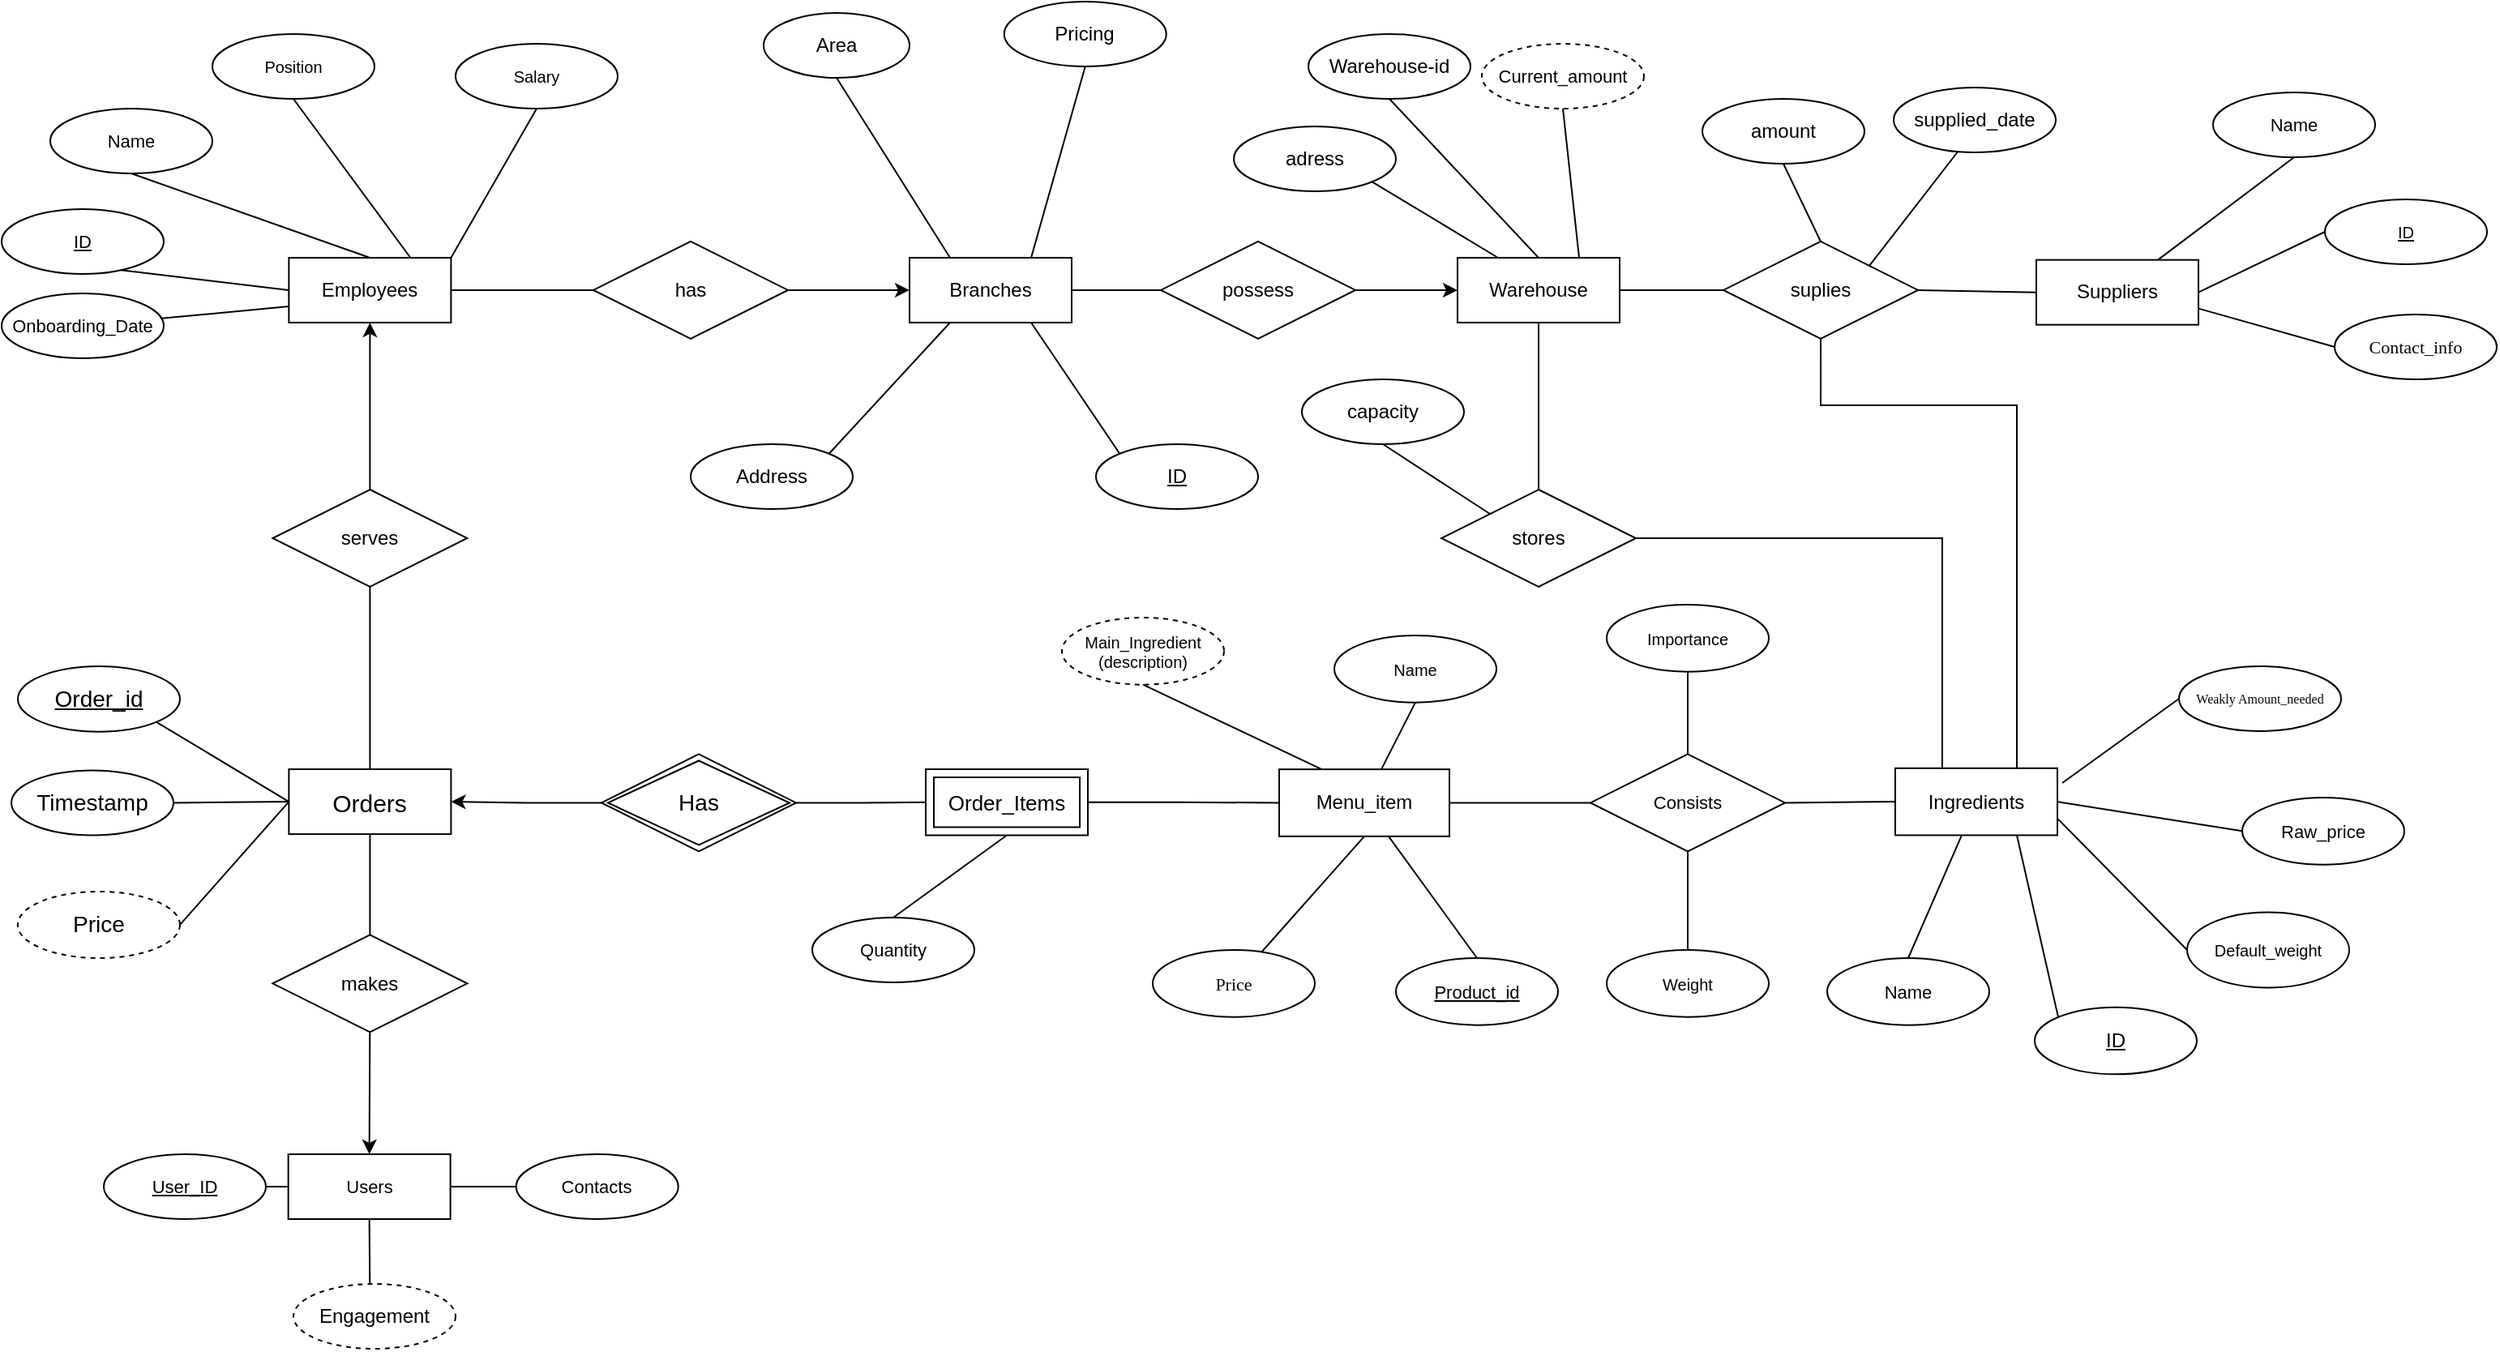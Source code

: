 <mxfile version="18.0.3" type="google"><diagram id="20thCOevV9BuSW9iwVT5" name="Page-1"><mxGraphModel grid="0" page="1" gridSize="10" guides="1" tooltips="1" connect="1" arrows="1" fold="1" pageScale="1" pageWidth="850" pageHeight="1100" math="0" shadow="0"><root><mxCell id="0"/><mxCell id="1" parent="0"/><mxCell id="Dcpao9Mj5-cXkbRj4W15-2" value="Employees" style="rounded=0;whiteSpace=wrap;html=1;direction=east;" vertex="1" parent="1"><mxGeometry x="177.186" y="167.998" width="100" height="40" as="geometry"/></mxCell><mxCell id="Dcpao9Mj5-cXkbRj4W15-3" value="&lt;u&gt;&lt;font style=&quot;font-size: 11px&quot;&gt;ID&lt;/font&gt;&lt;/u&gt;" style="ellipse;whiteSpace=wrap;html=1;direction=east;" vertex="1" parent="1"><mxGeometry x="-0.003" y="138.002" width="100" height="40" as="geometry"/></mxCell><mxCell id="Dcpao9Mj5-cXkbRj4W15-4" value="" style="endArrow=none;html=1;rounded=0;fontSize=5;exitX=0.737;exitY=0.942;exitDx=0;exitDy=0;entryX=0;entryY=0.5;entryDx=0;entryDy=0;exitPerimeter=0;" edge="1" parent="1" source="Dcpao9Mj5-cXkbRj4W15-3" target="Dcpao9Mj5-cXkbRj4W15-2"><mxGeometry relative="1" as="geometry"><mxPoint x="104.364" y="141.522" as="sourcePoint"/><mxPoint x="226.398" y="141.522" as="targetPoint"/></mxGeometry></mxCell><mxCell id="Dcpao9Mj5-cXkbRj4W15-5" value="&lt;span&gt;&lt;font style=&quot;font-size: 11px&quot;&gt;Name&lt;/font&gt;&lt;/span&gt;" style="ellipse;whiteSpace=wrap;html=1;align=center;fontSize=5;fillColor=none;direction=east;" vertex="1" parent="1"><mxGeometry x="30.0" y="76" width="100" height="40" as="geometry"/></mxCell><mxCell id="Dcpao9Mj5-cXkbRj4W15-6" value="" style="endArrow=none;html=1;rounded=0;fontSize=5;entryX=0.75;entryY=0;entryDx=0;entryDy=0;exitX=0.5;exitY=1;exitDx=0;exitDy=0;" edge="1" parent="1" source="Dcpao9Mj5-cXkbRj4W15-116" target="Dcpao9Mj5-cXkbRj4W15-2"><mxGeometry relative="1" as="geometry"><mxPoint x="208.297" y="51.843" as="sourcePoint"/><mxPoint x="253.688" y="137.177" as="targetPoint"/></mxGeometry></mxCell><mxCell id="Dcpao9Mj5-cXkbRj4W15-8" value="&lt;span&gt;&lt;font style=&quot;font-size: 10px&quot;&gt;Salary&lt;/font&gt;&lt;/span&gt;" style="ellipse;whiteSpace=wrap;html=1;align=center;fontSize=5;fillColor=none;direction=east;" vertex="1" parent="1"><mxGeometry x="280.0" y="36.002" width="100" height="40" as="geometry"/></mxCell><mxCell id="Dcpao9Mj5-cXkbRj4W15-9" value="" style="endArrow=none;html=1;rounded=0;fontSize=5;entryX=1;entryY=0;entryDx=0;entryDy=0;exitX=0.5;exitY=1;exitDx=0;exitDy=0;" edge="1" parent="1" source="Dcpao9Mj5-cXkbRj4W15-8" target="Dcpao9Mj5-cXkbRj4W15-2"><mxGeometry relative="1" as="geometry"><mxPoint x="218.771" y="162.174" as="sourcePoint"/><mxPoint x="195.89" y="133.261" as="targetPoint"/><Array as="points"/></mxGeometry></mxCell><mxCell id="Dcpao9Mj5-cXkbRj4W15-10" value="" style="endArrow=none;html=1;rounded=0;fontSize=5;exitX=0;exitY=0.75;exitDx=0;exitDy=0;" edge="1" parent="1" source="Dcpao9Mj5-cXkbRj4W15-2" target="Dcpao9Mj5-cXkbRj4W15-11"><mxGeometry relative="1" as="geometry"><mxPoint x="95.403" y="153.913" as="sourcePoint"/><mxPoint x="111.992" y="170.435" as="targetPoint"/><Array as="points"/></mxGeometry></mxCell><mxCell id="Dcpao9Mj5-cXkbRj4W15-11" value="&lt;span&gt;&lt;font style=&quot;font-size: 11px&quot;&gt;Onboarding_Date&lt;/font&gt;&lt;/span&gt;" style="ellipse;whiteSpace=wrap;html=1;align=center;fontSize=5;fillColor=none;direction=east;" vertex="1" parent="1"><mxGeometry y="190.004" width="100" height="40" as="geometry"/></mxCell><mxCell id="Dcpao9Mj5-cXkbRj4W15-13" value="" style="endArrow=none;html=1;rounded=0;fontSize=10;exitX=0.5;exitY=1;exitDx=0;exitDy=0;entryX=0.5;entryY=0;entryDx=0;entryDy=0;" edge="1" parent="1" source="Dcpao9Mj5-cXkbRj4W15-5" target="Dcpao9Mj5-cXkbRj4W15-2"><mxGeometry relative="1" as="geometry"><mxPoint x="111.038" y="128.544" as="sourcePoint"/><mxPoint x="168.242" y="104.348" as="targetPoint"/></mxGeometry></mxCell><mxCell id="EktrxTKY43BuEGo6aGqO-8" style="edgeStyle=orthogonalEdgeStyle;rounded=0;orthogonalLoop=1;jettySize=auto;html=1;entryX=0;entryY=0.5;entryDx=0;entryDy=0;startArrow=none;startFill=0;endArrow=none;endFill=0;elbow=vertical;" edge="1" parent="1" source="Dcpao9Mj5-cXkbRj4W15-69" target="Dcpao9Mj5-cXkbRj4W15-87"><mxGeometry relative="1" as="geometry"/></mxCell><mxCell id="Dcpao9Mj5-cXkbRj4W15-154" style="edgeStyle=orthogonalEdgeStyle;rounded=0;orthogonalLoop=1;jettySize=auto;html=1;startArrow=none;startFill=0;endArrow=none;endFill=0;elbow=vertical;exitX=1;exitY=0.5;exitDx=0;exitDy=0;" edge="1" parent="1" source="Dcpao9Mj5-cXkbRj4W15-71" target="Dcpao9Mj5-cXkbRj4W15-48"><mxGeometry relative="1" as="geometry"><Array as="points"><mxPoint x="1197" y="341"/></Array></mxGeometry></mxCell><mxCell id="Dcpao9Mj5-cXkbRj4W15-71" value="stores" style="shape=rhombus;perimeter=rhombusPerimeter;whiteSpace=wrap;html=1;align=center;" vertex="1" parent="1"><mxGeometry x="888" y="311.0" width="120" height="60" as="geometry"/></mxCell><mxCell id="Dcpao9Mj5-cXkbRj4W15-116" value="&lt;span&gt;&lt;font style=&quot;font-size: 10px&quot;&gt;Position&lt;/font&gt;&lt;/span&gt;" style="ellipse;whiteSpace=wrap;html=1;align=center;fontSize=5;fillColor=none;direction=east;" vertex="1" parent="1"><mxGeometry x="129.997" y="30.003" width="100" height="40" as="geometry"/></mxCell><mxCell id="Dcpao9Mj5-cXkbRj4W15-143" style="edgeStyle=orthogonalEdgeStyle;rounded=0;orthogonalLoop=1;jettySize=auto;html=1;exitX=0.5;exitY=0;exitDx=0;exitDy=0;entryX=0.5;entryY=1;entryDx=0;entryDy=0;startArrow=none;startFill=0;endArrow=classic;endFill=1;elbow=vertical;" edge="1" parent="1" source="Dcpao9Mj5-cXkbRj4W15-142" target="Dcpao9Mj5-cXkbRj4W15-2"><mxGeometry relative="1" as="geometry"/></mxCell><mxCell id="EktrxTKY43BuEGo6aGqO-4" style="edgeStyle=orthogonalEdgeStyle;rounded=0;orthogonalLoop=1;jettySize=auto;html=1;startArrow=none;startFill=0;endArrow=none;endFill=0;elbow=vertical;entryX=0.5;entryY=0;entryDx=0;entryDy=0;" edge="1" parent="1" source="Dcpao9Mj5-cXkbRj4W15-142" target="Dcpao9Mj5-cXkbRj4W15-92"><mxGeometry relative="1" as="geometry"><mxPoint x="204" y="490" as="targetPoint"/></mxGeometry></mxCell><mxCell id="Dcpao9Mj5-cXkbRj4W15-142" value="serves" style="shape=rhombus;perimeter=rhombusPerimeter;whiteSpace=wrap;html=1;align=center;" vertex="1" parent="1"><mxGeometry x="167.19" y="311" width="120" height="60" as="geometry"/></mxCell><mxCell id="EktrxTKY43BuEGo6aGqO-10" style="edgeStyle=orthogonalEdgeStyle;rounded=0;orthogonalLoop=1;jettySize=auto;html=1;entryX=0;entryY=0.5;entryDx=0;entryDy=0;startArrow=none;startFill=0;endArrow=none;endFill=0;elbow=vertical;" edge="1" parent="1" source="Dcpao9Mj5-cXkbRj4W15-96" target="Dcpao9Mj5-cXkbRj4W15-44"><mxGeometry relative="1" as="geometry"/></mxCell><mxCell id="Dcpao9Mj5-cXkbRj4W15-44" value="Menu_item" style="rounded=0;whiteSpace=wrap;html=1;" vertex="1" parent="1"><mxGeometry x="787.999" y="483.57" width="105" height="41.33" as="geometry"/></mxCell><mxCell id="Dcpao9Mj5-cXkbRj4W15-45" value="&lt;u&gt;&lt;font style=&quot;font-size: 11px&quot;&gt;Product_id&lt;/font&gt;&lt;/u&gt;" style="ellipse;whiteSpace=wrap;html=1;" vertex="1" parent="1"><mxGeometry x="860.005" y="599.997" width="100" height="41.333" as="geometry"/></mxCell><mxCell id="Dcpao9Mj5-cXkbRj4W15-47" value="&lt;font style=&quot;font-size: 10px&quot;&gt;Name&lt;/font&gt;" style="ellipse;whiteSpace=wrap;html=1;fontSize=5;fillColor=none;" vertex="1" parent="1"><mxGeometry x="822.005" y="400.997" width="100" height="41.333" as="geometry"/></mxCell><mxCell id="Dcpao9Mj5-cXkbRj4W15-48" value="Ingredients" style="rounded=0;whiteSpace=wrap;html=1;" vertex="1" parent="1"><mxGeometry x="1168.004" y="482.883" width="100" height="41.333" as="geometry"/></mxCell><mxCell id="Dcpao9Mj5-cXkbRj4W15-49" value="&lt;u&gt;&lt;font style=&quot;font-size: 12px&quot;&gt;ID&lt;/font&gt;&lt;/u&gt;" style="ellipse;whiteSpace=wrap;html=1;" vertex="1" parent="1"><mxGeometry x="1254.003" y="630.333" width="100" height="41.333" as="geometry"/></mxCell><mxCell id="Dcpao9Mj5-cXkbRj4W15-50" value="" style="endArrow=none;html=1;rounded=0;fontSize=5;entryX=0.75;entryY=1;entryDx=0;entryDy=0;exitX=0;exitY=0;exitDx=0;exitDy=0;" edge="1" parent="1" source="Dcpao9Mj5-cXkbRj4W15-49" target="Dcpao9Mj5-cXkbRj4W15-48"><mxGeometry relative="1" as="geometry"><mxPoint x="1223.099" y="456.333" as="sourcePoint"/><mxPoint x="1254.439" y="466.667" as="targetPoint"/></mxGeometry></mxCell><mxCell id="Dcpao9Mj5-cXkbRj4W15-51" value="" style="endArrow=none;html=1;rounded=0;fontSize=5;exitX=0.5;exitY=0;exitDx=0;exitDy=0;" edge="1" parent="1" source="Dcpao9Mj5-cXkbRj4W15-52" target="Dcpao9Mj5-cXkbRj4W15-48"><mxGeometry relative="1" as="geometry"><mxPoint x="1102.217" y="513.167" as="sourcePoint"/><mxPoint x="1254.439" y="466.667" as="targetPoint"/></mxGeometry></mxCell><mxCell id="Dcpao9Mj5-cXkbRj4W15-52" value="&lt;span&gt;&lt;font style=&quot;font-size: 11px&quot;&gt;Name&lt;/font&gt;&lt;/span&gt;" style="ellipse;whiteSpace=wrap;html=1;align=center;fontSize=5;fillColor=none;" vertex="1" parent="1"><mxGeometry x="1125.995" y="599.997" width="100" height="41.333" as="geometry"/></mxCell><mxCell id="Dcpao9Mj5-cXkbRj4W15-53" value="" style="endArrow=none;html=1;rounded=0;fontSize=5;exitX=0.5;exitY=1;exitDx=0;exitDy=0;" edge="1" parent="1" source="Dcpao9Mj5-cXkbRj4W15-47" target="Dcpao9Mj5-cXkbRj4W15-44"><mxGeometry relative="1" as="geometry"><mxPoint x="932.085" y="409.833" as="sourcePoint"/><mxPoint x="1075.354" y="409.833" as="targetPoint"/></mxGeometry></mxCell><mxCell id="Dcpao9Mj5-cXkbRj4W15-55" value="" style="endArrow=none;html=1;rounded=0;fontSize=5;exitX=0.5;exitY=0;exitDx=0;exitDy=0;" edge="1" parent="1" source="Dcpao9Mj5-cXkbRj4W15-45" target="Dcpao9Mj5-cXkbRj4W15-44"><mxGeometry relative="1" as="geometry"><mxPoint x="851.497" y="523.5" as="sourcePoint"/><mxPoint x="994.765" y="523.5" as="targetPoint"/></mxGeometry></mxCell><mxCell id="Dcpao9Mj5-cXkbRj4W15-60" value="" style="endArrow=none;html=1;rounded=0;fontSize=5;entryX=1;entryY=0.5;entryDx=0;entryDy=0;exitX=0;exitY=0.5;exitDx=0;exitDy=0;" edge="1" parent="1" source="Dcpao9Mj5-cXkbRj4W15-61" target="Dcpao9Mj5-cXkbRj4W15-48"><mxGeometry relative="1" as="geometry"><mxPoint x="1340" y="492.84" as="sourcePoint"/><mxPoint x="1214.145" y="435.667" as="targetPoint"/></mxGeometry></mxCell><mxCell id="Dcpao9Mj5-cXkbRj4W15-61" value="&lt;font style=&quot;font-size: 11px&quot;&gt;Raw_price&lt;/font&gt;" style="ellipse;whiteSpace=wrap;html=1;align=center;fontSize=5;fillColor=none;" vertex="1" parent="1"><mxGeometry x="1382.003" y="500.997" width="100" height="41.333" as="geometry"/></mxCell><mxCell id="Dcpao9Mj5-cXkbRj4W15-62" value="&lt;font style=&quot;font-size: 11px&quot;&gt;Consists&lt;/font&gt;" style="rhombus;whiteSpace=wrap;html=1;fontSize=8;" vertex="1" parent="1"><mxGeometry x="980.003" y="474.237" width="120" height="60" as="geometry"/></mxCell><mxCell id="Dcpao9Mj5-cXkbRj4W15-63" value="" style="endArrow=none;html=1;rounded=0;fontSize=5;entryX=0;entryY=0.5;entryDx=0;entryDy=0;exitX=1;exitY=0.5;exitDx=0;exitDy=0;" edge="1" parent="1" source="Dcpao9Mj5-cXkbRj4W15-62" target="Dcpao9Mj5-cXkbRj4W15-48"><mxGeometry relative="1" as="geometry"><mxPoint x="1130" y="495" as="sourcePoint"/><mxPoint x="1115.648" y="445.711" as="targetPoint"/></mxGeometry></mxCell><mxCell id="Dcpao9Mj5-cXkbRj4W15-64" value="&lt;font style=&quot;font-size: 10px&quot;&gt;Importance&lt;/font&gt;" style="ellipse;whiteSpace=wrap;html=1;align=center;fontSize=5;fillColor=none;" vertex="1" parent="1"><mxGeometry x="989.998" y="382" width="100" height="41.333" as="geometry"/></mxCell><mxCell id="Dcpao9Mj5-cXkbRj4W15-65" value="&lt;font style=&quot;font-size: 10px&quot;&gt;Weight&lt;/font&gt;" style="ellipse;whiteSpace=wrap;html=1;align=center;fontSize=5;fillColor=none;" vertex="1" parent="1"><mxGeometry x="989.999" y="594.997" width="100" height="41.333" as="geometry"/></mxCell><mxCell id="Dcpao9Mj5-cXkbRj4W15-66" value="" style="endArrow=none;html=1;rounded=0;fontSize=5;exitX=0.5;exitY=1;exitDx=0;exitDy=0;entryX=0.5;entryY=0;entryDx=0;entryDy=0;" edge="1" parent="1" source="Dcpao9Mj5-cXkbRj4W15-64" target="Dcpao9Mj5-cXkbRj4W15-62"><mxGeometry relative="1" as="geometry"><mxPoint x="1052.753" y="363.333" as="sourcePoint"/><mxPoint x="1052.753" y="394.333" as="targetPoint"/></mxGeometry></mxCell><mxCell id="Dcpao9Mj5-cXkbRj4W15-67" value="" style="endArrow=none;html=1;rounded=0;fontSize=5;exitX=0.5;exitY=1;exitDx=0;exitDy=0;entryX=0.5;entryY=0;entryDx=0;entryDy=0;" edge="1" parent="1" source="Dcpao9Mj5-cXkbRj4W15-62" target="Dcpao9Mj5-cXkbRj4W15-65"><mxGeometry relative="1" as="geometry"><mxPoint x="1057.239" y="487.333" as="sourcePoint"/><mxPoint x="1057.454" y="528.667" as="targetPoint"/></mxGeometry></mxCell><mxCell id="Dcpao9Mj5-cXkbRj4W15-68" value="" style="endArrow=none;html=1;rounded=0;fontSize=5;entryX=0;entryY=0.5;entryDx=0;entryDy=0;exitX=1;exitY=0.5;exitDx=0;exitDy=0;" edge="1" parent="1" source="Dcpao9Mj5-cXkbRj4W15-44" target="Dcpao9Mj5-cXkbRj4W15-62"><mxGeometry relative="1" as="geometry"><mxPoint x="993" y="446" as="sourcePoint"/><mxPoint x="1002.6" y="445.06" as="targetPoint"/></mxGeometry></mxCell><mxCell id="Dcpao9Mj5-cXkbRj4W15-57" value="&lt;font style=&quot;font-size: 10px&quot;&gt;&lt;span&gt;Main_Ingredient&lt;/span&gt;&lt;br&gt;&lt;span&gt;(description)&lt;/span&gt;&lt;/font&gt;" style="ellipse;whiteSpace=wrap;html=1;align=center;dashed=1;fontSize=5;fillColor=none;" vertex="1" parent="1"><mxGeometry x="653.999" y="389.997" width="100" height="41.333" as="geometry"/></mxCell><mxCell id="Dcpao9Mj5-cXkbRj4W15-54" value="" style="endArrow=none;html=1;rounded=0;fontSize=5;exitX=0.5;exitY=1;exitDx=0;exitDy=0;entryX=0.25;entryY=0;entryDx=0;entryDy=0;" edge="1" parent="1" source="Dcpao9Mj5-cXkbRj4W15-57" target="Dcpao9Mj5-cXkbRj4W15-44"><mxGeometry relative="1" as="geometry"><mxPoint x="819.406" y="476.32" as="sourcePoint"/><mxPoint x="1025.354" y="409.153" as="targetPoint"/></mxGeometry></mxCell><mxCell id="Dcpao9Mj5-cXkbRj4W15-46" value="&lt;font color=&quot;#050505&quot; face=&quot;arialmt&quot; size=&quot;1&quot;&gt;&lt;span style=&quot;background-color: rgb(255 , 255 , 255) ; font-size: 11px&quot;&gt;Price&lt;/span&gt;&lt;/font&gt;" style="ellipse;whiteSpace=wrap;html=1;fontSize=5;fillColor=none;" vertex="1" parent="1"><mxGeometry x="710" y="594.997" width="100" height="41.333" as="geometry"/></mxCell><mxCell id="Dcpao9Mj5-cXkbRj4W15-56" value="" style="endArrow=none;html=1;rounded=0;fontSize=5;entryX=0.5;entryY=1;entryDx=0;entryDy=0;" edge="1" parent="1" source="Dcpao9Mj5-cXkbRj4W15-46" target="Dcpao9Mj5-cXkbRj4W15-44"><mxGeometry relative="1" as="geometry"><mxPoint x="824.634" y="394.333" as="sourcePoint"/><mxPoint x="1075.354" y="409.833" as="targetPoint"/></mxGeometry></mxCell><mxCell id="Dcpao9Mj5-cXkbRj4W15-58" value="&lt;span&gt;&lt;font style=&quot;font-size: 10px&quot;&gt;Default_weight&lt;/font&gt;&lt;/span&gt;" style="ellipse;whiteSpace=wrap;html=1;align=center;fontSize=5;fillColor=none;" vertex="1" parent="1"><mxGeometry x="1348.004" y="571.75" width="100" height="46.5" as="geometry"/></mxCell><mxCell id="Dcpao9Mj5-cXkbRj4W15-59" value="" style="endArrow=none;html=1;rounded=0;fontSize=5;exitX=1;exitY=0.75;exitDx=0;exitDy=0;entryX=0;entryY=0.5;entryDx=0;entryDy=0;" edge="1" parent="1" source="Dcpao9Mj5-cXkbRj4W15-48" target="Dcpao9Mj5-cXkbRj4W15-58"><mxGeometry relative="1" as="geometry"><mxPoint x="1243.663" y="772.493" as="sourcePoint"/><mxPoint x="1243.663" y="741.493" as="targetPoint"/></mxGeometry></mxCell><mxCell id="Dcpao9Mj5-cXkbRj4W15-91" value="&lt;u&gt;&lt;font style=&quot;font-size: 14px&quot;&gt;Order_id&lt;/font&gt;&lt;/u&gt;" style="ellipse;whiteSpace=wrap;html=1;align=center;fontSize=5;fillColor=none;" vertex="1" parent="1"><mxGeometry x="10" y="420.002" width="100" height="40.37" as="geometry"/></mxCell><mxCell id="EktrxTKY43BuEGo6aGqO-12" style="edgeStyle=orthogonalEdgeStyle;rounded=0;orthogonalLoop=1;jettySize=auto;html=1;entryX=0.5;entryY=0;entryDx=0;entryDy=0;startArrow=none;startFill=0;endArrow=classic;endFill=1;elbow=vertical;" edge="1" parent="1" source="Dcpao9Mj5-cXkbRj4W15-92" target="Dcpao9Mj5-cXkbRj4W15-108"><mxGeometry relative="1" as="geometry"/></mxCell><mxCell id="Dcpao9Mj5-cXkbRj4W15-92" value="&lt;font style=&quot;font-size: 15px&quot;&gt;Orders&lt;/font&gt;" style="whiteSpace=wrap;html=1;align=center;fontSize=5;fillColor=none;" vertex="1" parent="1"><mxGeometry x="177.195" y="483.512" width="100" height="40.037" as="geometry"/></mxCell><mxCell id="Dcpao9Mj5-cXkbRj4W15-93" value="" style="endArrow=none;html=1;rounded=0;fontSize=5;exitX=1;exitY=0.5;exitDx=0;exitDy=0;entryX=0;entryY=0.5;entryDx=0;entryDy=0;" edge="1" parent="1" source="Dcpao9Mj5-cXkbRj4W15-95" target="Dcpao9Mj5-cXkbRj4W15-92"><mxGeometry relative="1" as="geometry"><mxPoint x="211.679" y="588.117" as="sourcePoint"/><mxPoint x="144" y="504" as="targetPoint"/></mxGeometry></mxCell><mxCell id="Dcpao9Mj5-cXkbRj4W15-94" value="" style="endArrow=none;html=1;rounded=0;fontSize=5;exitX=1;exitY=1;exitDx=0;exitDy=0;entryX=0;entryY=0.5;entryDx=0;entryDy=0;" edge="1" parent="1" source="Dcpao9Mj5-cXkbRj4W15-91" target="Dcpao9Mj5-cXkbRj4W15-92"><mxGeometry relative="1" as="geometry"><mxPoint x="196.467" y="588.117" as="sourcePoint"/><mxPoint x="318.165" y="588.117" as="targetPoint"/></mxGeometry></mxCell><mxCell id="Dcpao9Mj5-cXkbRj4W15-95" value="&lt;font style=&quot;font-size: 14px&quot;&gt;Timestamp&lt;/font&gt;" style="ellipse;whiteSpace=wrap;html=1;align=center;fontSize=5;fillColor=none;" vertex="1" parent="1"><mxGeometry x="6.001" y="484.214" width="100" height="40" as="geometry"/></mxCell><mxCell id="Dcpao9Mj5-cXkbRj4W15-96" value="&lt;font style=&quot;font-size: 13px&quot;&gt;Order_Items&lt;/font&gt;" style="shape=ext;margin=3;double=1;whiteSpace=wrap;html=1;align=center;fontSize=5;fillColor=none;" vertex="1" parent="1"><mxGeometry x="569.999" y="483.51" width="100" height="40.741" as="geometry"/></mxCell><mxCell id="Dcpao9Mj5-cXkbRj4W15-97" style="edgeStyle=orthogonalEdgeStyle;rounded=0;orthogonalLoop=1;jettySize=auto;html=1;entryX=0;entryY=0.5;entryDx=0;entryDy=0;endArrow=none;endFill=0;" edge="1" parent="1" source="Dcpao9Mj5-cXkbRj4W15-99" target="Dcpao9Mj5-cXkbRj4W15-96"><mxGeometry relative="1" as="geometry"/></mxCell><mxCell id="Dcpao9Mj5-cXkbRj4W15-98" style="edgeStyle=orthogonalEdgeStyle;rounded=0;orthogonalLoop=1;jettySize=auto;html=1;endArrow=classic;endFill=1;startArrow=none;startFill=0;" edge="1" parent="1" source="Dcpao9Mj5-cXkbRj4W15-99" target="Dcpao9Mj5-cXkbRj4W15-92"><mxGeometry relative="1" as="geometry"/></mxCell><mxCell id="Dcpao9Mj5-cXkbRj4W15-99" value="&lt;font style=&quot;font-size: 14px&quot;&gt;Has&lt;/font&gt;" style="shape=rhombus;double=1;perimeter=rhombusPerimeter;whiteSpace=wrap;html=1;align=center;fontSize=5;fillColor=none;" vertex="1" parent="1"><mxGeometry x="369.998" y="474.233" width="120" height="60" as="geometry"/></mxCell><mxCell id="Dcpao9Mj5-cXkbRj4W15-101" value="&lt;font style=&quot;font-size: 11px&quot;&gt;Quantity&lt;/font&gt;" style="ellipse;whiteSpace=wrap;html=1;align=center;fontSize=5;fillColor=none;" vertex="1" parent="1"><mxGeometry x="499.996" y="574.995" width="100" height="40" as="geometry"/></mxCell><mxCell id="Dcpao9Mj5-cXkbRj4W15-102" value="" style="endArrow=none;html=1;rounded=0;fontSize=5;exitX=0.5;exitY=0;exitDx=0;exitDy=0;entryX=0.5;entryY=1;entryDx=0;entryDy=0;" edge="1" parent="1" source="Dcpao9Mj5-cXkbRj4W15-101" target="Dcpao9Mj5-cXkbRj4W15-96"><mxGeometry relative="1" as="geometry"><mxPoint x="244.005" y="588.117" as="sourcePoint"/><mxPoint x="365.703" y="588.117" as="targetPoint"/></mxGeometry></mxCell><mxCell id="Dcpao9Mj5-cXkbRj4W15-104" value="&lt;font style=&quot;font-size: 14px&quot;&gt;Price&lt;/font&gt;" style="ellipse;whiteSpace=wrap;html=1;align=center;dashed=1;fontSize=5;fillColor=none;" vertex="1" parent="1"><mxGeometry x="9.93" y="558.96" width="100.07" height="41.04" as="geometry"/></mxCell><mxCell id="Dcpao9Mj5-cXkbRj4W15-105" value="" style="endArrow=none;html=1;rounded=0;fontSize=5;entryX=0;entryY=0.5;entryDx=0;entryDy=0;exitX=1;exitY=0.5;exitDx=0;exitDy=0;" edge="1" parent="1" source="Dcpao9Mj5-cXkbRj4W15-104" target="Dcpao9Mj5-cXkbRj4W15-92"><mxGeometry relative="1" as="geometry"><mxPoint x="123" y="557" as="sourcePoint"/><mxPoint x="157" y="515" as="targetPoint"/></mxGeometry></mxCell><mxCell id="Dcpao9Mj5-cXkbRj4W15-136" value="" style="group" vertex="1" connectable="0" parent="1"><mxGeometry x="63" y="721" width="354.365" height="114" as="geometry"/></mxCell><mxCell id="Dcpao9Mj5-cXkbRj4W15-106" value="" style="endArrow=none;html=1;rounded=0;fontSize=5;exitX=0.471;exitY=-0.008;exitDx=0;exitDy=0;exitPerimeter=0;entryX=0.5;entryY=1;entryDx=0;entryDy=0;" edge="1" parent="Dcpao9Mj5-cXkbRj4W15-136" source="Dcpao9Mj5-cXkbRj4W15-114" target="Dcpao9Mj5-cXkbRj4W15-108"><mxGeometry relative="1" as="geometry"><mxPoint x="167.926" y="76.167" as="sourcePoint"/><mxPoint x="165" y="53" as="targetPoint"/></mxGeometry></mxCell><mxCell id="Dcpao9Mj5-cXkbRj4W15-108" value="&lt;font style=&quot;font-size: 11px&quot;&gt;Users&lt;/font&gt;" style="whiteSpace=wrap;html=1;align=center;fontSize=5;fillColor=none;" vertex="1" parent="Dcpao9Mj5-cXkbRj4W15-136"><mxGeometry x="113.821" width="100" height="40" as="geometry"/></mxCell><mxCell id="Dcpao9Mj5-cXkbRj4W15-109" value="&lt;u&gt;&lt;font style=&quot;font-size: 11px&quot;&gt;User_ID&lt;/font&gt;&lt;/u&gt;" style="ellipse;whiteSpace=wrap;html=1;align=center;fontSize=5;fillColor=none;" vertex="1" parent="Dcpao9Mj5-cXkbRj4W15-136"><mxGeometry width="100" height="40" as="geometry"/></mxCell><mxCell id="Dcpao9Mj5-cXkbRj4W15-110" value="" style="endArrow=none;html=1;rounded=0;fontSize=5;exitX=1;exitY=0.5;exitDx=0;exitDy=0;entryX=0;entryY=0.5;entryDx=0;entryDy=0;" edge="1" parent="Dcpao9Mj5-cXkbRj4W15-136" source="Dcpao9Mj5-cXkbRj4W15-109" target="Dcpao9Mj5-cXkbRj4W15-108"><mxGeometry relative="1" as="geometry"><mxPoint x="122.824" y="131.154" as="sourcePoint"/><mxPoint x="249.511" y="131.154" as="targetPoint"/></mxGeometry></mxCell><mxCell id="Dcpao9Mj5-cXkbRj4W15-111" value="&lt;font style=&quot;font-size: 11px&quot;&gt;Contacts&lt;/font&gt;" style="ellipse;whiteSpace=wrap;html=1;align=center;fontSize=5;fillColor=none;" vertex="1" parent="Dcpao9Mj5-cXkbRj4W15-136"><mxGeometry x="254.365" width="100" height="40" as="geometry"/></mxCell><mxCell id="Dcpao9Mj5-cXkbRj4W15-112" value="" style="endArrow=none;html=1;rounded=0;fontSize=5;exitX=0;exitY=0.5;exitDx=0;exitDy=0;entryX=1;entryY=0.5;entryDx=0;entryDy=0;" edge="1" parent="Dcpao9Mj5-cXkbRj4W15-136" source="Dcpao9Mj5-cXkbRj4W15-111" target="Dcpao9Mj5-cXkbRj4W15-108"><mxGeometry relative="1" as="geometry"><mxPoint x="122.824" y="148.077" as="sourcePoint"/><mxPoint x="200.919" y="8.462" as="targetPoint"/></mxGeometry></mxCell><mxCell id="Dcpao9Mj5-cXkbRj4W15-113" style="edgeStyle=orthogonalEdgeStyle;rounded=0;orthogonalLoop=1;jettySize=auto;html=1;exitX=0.5;exitY=1;exitDx=0;exitDy=0;fontSize=9;" edge="1" parent="Dcpao9Mj5-cXkbRj4W15-136" source="Dcpao9Mj5-cXkbRj4W15-108" target="Dcpao9Mj5-cXkbRj4W15-108"><mxGeometry relative="1" as="geometry"/></mxCell><mxCell id="Dcpao9Mj5-cXkbRj4W15-114" value="Engagement" style="ellipse;whiteSpace=wrap;html=1;align=center;dashed=1;" vertex="1" parent="Dcpao9Mj5-cXkbRj4W15-136"><mxGeometry x="117" y="80" width="100" height="40" as="geometry"/></mxCell><mxCell id="EktrxTKY43BuEGo6aGqO-26" style="edgeStyle=orthogonalEdgeStyle;rounded=0;orthogonalLoop=1;jettySize=auto;html=1;exitX=0.5;exitY=1;exitDx=0;exitDy=0;startArrow=none;startFill=0;endArrow=classic;endFill=1;elbow=vertical;" edge="1" parent="Dcpao9Mj5-cXkbRj4W15-136" source="Dcpao9Mj5-cXkbRj4W15-108" target="Dcpao9Mj5-cXkbRj4W15-108"><mxGeometry relative="1" as="geometry"/></mxCell><mxCell id="Dcpao9Mj5-cXkbRj4W15-15" value="Branches" style="rounded=0;whiteSpace=wrap;html=1;" vertex="1" parent="1"><mxGeometry x="560" y="167.99" width="100" height="40" as="geometry"/></mxCell><mxCell id="Dcpao9Mj5-cXkbRj4W15-16" value="&lt;u&gt;ID&lt;/u&gt;" style="ellipse;whiteSpace=wrap;html=1;" vertex="1" parent="1"><mxGeometry x="675" y="283" width="100" height="40" as="geometry"/></mxCell><mxCell id="Dcpao9Mj5-cXkbRj4W15-17" value="Pricing" style="ellipse;whiteSpace=wrap;html=1;" vertex="1" parent="1"><mxGeometry x="618.37" y="9.99" width="100" height="40" as="geometry"/></mxCell><mxCell id="Dcpao9Mj5-cXkbRj4W15-18" value="" style="endArrow=none;html=1;rounded=0;fontSize=5;entryX=0.75;entryY=1;entryDx=0;entryDy=0;exitX=0;exitY=0;exitDx=0;exitDy=0;" edge="1" parent="1" source="Dcpao9Mj5-cXkbRj4W15-16" target="Dcpao9Mj5-cXkbRj4W15-15"><mxGeometry relative="1" as="geometry"><mxPoint x="680" y="264" as="sourcePoint"/><mxPoint x="512.56" y="185.19" as="targetPoint"/></mxGeometry></mxCell><mxCell id="Dcpao9Mj5-cXkbRj4W15-19" value="" style="endArrow=none;html=1;rounded=0;fontSize=5;exitX=0.5;exitY=1;exitDx=0;exitDy=0;entryX=0.75;entryY=0;entryDx=0;entryDy=0;" edge="1" parent="1" source="Dcpao9Mj5-cXkbRj4W15-17" target="Dcpao9Mj5-cXkbRj4W15-15"><mxGeometry relative="1" as="geometry"><mxPoint x="352.56" y="185.19" as="sourcePoint"/><mxPoint x="372.56" y="125.19" as="targetPoint"/></mxGeometry></mxCell><mxCell id="Dcpao9Mj5-cXkbRj4W15-20" value="Area" style="ellipse;whiteSpace=wrap;html=1;" vertex="1" parent="1"><mxGeometry x="470.0" y="17" width="90" height="40" as="geometry"/></mxCell><mxCell id="Dcpao9Mj5-cXkbRj4W15-21" value="Address" style="ellipse;whiteSpace=wrap;html=1;" vertex="1" parent="1"><mxGeometry x="425" y="283" width="100" height="40" as="geometry"/></mxCell><mxCell id="Dcpao9Mj5-cXkbRj4W15-22" value="" style="endArrow=none;html=1;rounded=0;fontSize=5;exitX=0.25;exitY=1;exitDx=0;exitDy=0;entryX=1;entryY=0;entryDx=0;entryDy=0;" edge="1" parent="1" source="Dcpao9Mj5-cXkbRj4W15-15" target="Dcpao9Mj5-cXkbRj4W15-21"><mxGeometry relative="1" as="geometry"><mxPoint x="594" y="221" as="sourcePoint"/><mxPoint x="557" y="248" as="targetPoint"/></mxGeometry></mxCell><mxCell id="Dcpao9Mj5-cXkbRj4W15-23" value="" style="endArrow=none;html=1;rounded=0;fontSize=5;entryX=0.5;entryY=1;entryDx=0;entryDy=0;exitX=0.25;exitY=0;exitDx=0;exitDy=0;" edge="1" parent="1" source="Dcpao9Mj5-cXkbRj4W15-15" target="Dcpao9Mj5-cXkbRj4W15-20"><mxGeometry relative="1" as="geometry"><mxPoint x="574" y="116.2" as="sourcePoint"/><mxPoint x="405.44" y="45.19" as="targetPoint"/></mxGeometry></mxCell><mxCell id="Dcpao9Mj5-cXkbRj4W15-86" style="rounded=0;orthogonalLoop=1;jettySize=auto;html=1;endArrow=none;endFill=0;exitX=1;exitY=0.5;exitDx=0;exitDy=0;elbow=vertical;entryX=0;entryY=0.5;entryDx=0;entryDy=0;" edge="1" parent="1" source="Dcpao9Mj5-cXkbRj4W15-87" target="Dcpao9Mj5-cXkbRj4W15-79"><mxGeometry relative="1" as="geometry"><mxPoint x="1571" y="244.33" as="targetPoint"/></mxGeometry></mxCell><mxCell id="EktrxTKY43BuEGo6aGqO-50" style="edgeStyle=orthogonalEdgeStyle;rounded=0;orthogonalLoop=1;jettySize=auto;html=1;exitX=0.5;exitY=1;exitDx=0;exitDy=0;entryX=0.75;entryY=0;entryDx=0;entryDy=0;startArrow=none;startFill=0;endArrow=none;endFill=0;elbow=vertical;" edge="1" parent="1" source="Dcpao9Mj5-cXkbRj4W15-87" target="Dcpao9Mj5-cXkbRj4W15-48"><mxGeometry relative="1" as="geometry"><Array as="points"><mxPoint x="1122" y="259"/><mxPoint x="1243" y="259"/></Array></mxGeometry></mxCell><mxCell id="Dcpao9Mj5-cXkbRj4W15-87" value="suplies" style="shape=rhombus;perimeter=rhombusPerimeter;whiteSpace=wrap;html=1;align=center;" vertex="1" parent="1"><mxGeometry x="1062.01" y="157.99" width="120" height="60" as="geometry"/></mxCell><mxCell id="Dcpao9Mj5-cXkbRj4W15-69" value="Warehouse" style="rounded=0;whiteSpace=wrap;html=1;" vertex="1" parent="1"><mxGeometry x="898.0" y="167.994" width="100" height="40" as="geometry"/></mxCell><mxCell id="Dcpao9Mj5-cXkbRj4W15-70" value="&lt;span style=&quot;color: rgb(5 , 5 , 5) ; font-family: &amp;#34;arialmt&amp;#34; ; background-color: rgb(255 , 255 , 255)&quot;&gt;&lt;font style=&quot;font-size: 8px&quot;&gt;Weakly Amount_needed&lt;/font&gt;&lt;/span&gt;" style="ellipse;whiteSpace=wrap;html=1;fontSize=5;fillColor=none;" vertex="1" parent="1"><mxGeometry x="1343" y="420" width="100" height="40" as="geometry"/></mxCell><mxCell id="Dcpao9Mj5-cXkbRj4W15-72" value="&lt;font style=&quot;font-size: 11px&quot;&gt;Current_amount&lt;/font&gt;" style="ellipse;whiteSpace=wrap;html=1;align=center;dashed=1;fontSize=5;fillColor=none;" vertex="1" parent="1"><mxGeometry x="913" y="35.999" width="100" height="40" as="geometry"/></mxCell><mxCell id="Dcpao9Mj5-cXkbRj4W15-73" value="" style="endArrow=none;html=1;rounded=0;fontSize=5;entryX=0.75;entryY=0;entryDx=0;entryDy=0;exitX=0.5;exitY=1;exitDx=0;exitDy=0;" edge="1" parent="1" source="Dcpao9Mj5-cXkbRj4W15-72" target="Dcpao9Mj5-cXkbRj4W15-69"><mxGeometry relative="1" as="geometry"><mxPoint x="1043" y="238" as="sourcePoint"/><mxPoint x="700" y="445.33" as="targetPoint"/><Array as="points"/></mxGeometry></mxCell><mxCell id="Dcpao9Mj5-cXkbRj4W15-74" value="" style="endArrow=none;html=1;rounded=0;fontSize=5;entryX=0;entryY=0.5;entryDx=0;entryDy=0;" edge="1" parent="1" target="Dcpao9Mj5-cXkbRj4W15-70"><mxGeometry relative="1" as="geometry"><mxPoint x="1271" y="492" as="sourcePoint"/><mxPoint x="713.456" y="525.478" as="targetPoint"/></mxGeometry></mxCell><mxCell id="EktrxTKY43BuEGo6aGqO-28" value="Warehouse-id" style="ellipse;whiteSpace=wrap;html=1;align=center;" vertex="1" parent="1"><mxGeometry x="806" y="30.0" width="100" height="40" as="geometry"/></mxCell><mxCell id="EktrxTKY43BuEGo6aGqO-31" value="" style="endArrow=none;html=1;rounded=0;elbow=vertical;entryX=0.5;entryY=1;entryDx=0;entryDy=0;exitX=0.5;exitY=0;exitDx=0;exitDy=0;" edge="1" parent="1" source="Dcpao9Mj5-cXkbRj4W15-69" target="EktrxTKY43BuEGo6aGqO-28"><mxGeometry relative="1" as="geometry"><mxPoint x="573" y="211.01" as="sourcePoint"/><mxPoint x="733" y="211.01" as="targetPoint"/></mxGeometry></mxCell><mxCell id="EktrxTKY43BuEGo6aGqO-33" style="edgeStyle=orthogonalEdgeStyle;rounded=0;orthogonalLoop=1;jettySize=auto;html=1;entryX=1;entryY=0.5;entryDx=0;entryDy=0;startArrow=none;startFill=0;endArrow=none;endFill=0;elbow=vertical;" edge="1" parent="1" source="EktrxTKY43BuEGo6aGqO-32" target="Dcpao9Mj5-cXkbRj4W15-2"><mxGeometry relative="1" as="geometry"/></mxCell><mxCell id="EktrxTKY43BuEGo6aGqO-34" style="edgeStyle=orthogonalEdgeStyle;rounded=0;orthogonalLoop=1;jettySize=auto;html=1;entryX=0;entryY=0.5;entryDx=0;entryDy=0;startArrow=none;startFill=0;endArrow=classic;endFill=1;elbow=vertical;" edge="1" parent="1" source="EktrxTKY43BuEGo6aGqO-32" target="Dcpao9Mj5-cXkbRj4W15-15"><mxGeometry relative="1" as="geometry"/></mxCell><mxCell id="EktrxTKY43BuEGo6aGqO-32" value="has" style="shape=rhombus;perimeter=rhombusPerimeter;whiteSpace=wrap;html=1;align=center;" vertex="1" parent="1"><mxGeometry x="365" y="157.99" width="120" height="60" as="geometry"/></mxCell><mxCell id="EktrxTKY43BuEGo6aGqO-36" style="edgeStyle=orthogonalEdgeStyle;rounded=0;orthogonalLoop=1;jettySize=auto;html=1;entryX=1;entryY=0.5;entryDx=0;entryDy=0;startArrow=none;startFill=0;endArrow=none;endFill=0;elbow=vertical;" edge="1" parent="1" source="EktrxTKY43BuEGo6aGqO-35" target="Dcpao9Mj5-cXkbRj4W15-15"><mxGeometry relative="1" as="geometry"/></mxCell><mxCell id="EktrxTKY43BuEGo6aGqO-37" style="edgeStyle=orthogonalEdgeStyle;rounded=0;orthogonalLoop=1;jettySize=auto;html=1;entryX=0;entryY=0.5;entryDx=0;entryDy=0;startArrow=none;startFill=0;endArrow=classic;endFill=1;elbow=vertical;" edge="1" parent="1" source="EktrxTKY43BuEGo6aGqO-35" target="Dcpao9Mj5-cXkbRj4W15-69"><mxGeometry relative="1" as="geometry"/></mxCell><mxCell id="EktrxTKY43BuEGo6aGqO-35" value="possess" style="shape=rhombus;perimeter=rhombusPerimeter;whiteSpace=wrap;html=1;align=center;" vertex="1" parent="1"><mxGeometry x="715" y="157.99" width="120" height="60" as="geometry"/></mxCell><mxCell id="EktrxTKY43BuEGo6aGqO-39" value="adress" style="ellipse;whiteSpace=wrap;html=1;align=center;" vertex="1" parent="1"><mxGeometry x="760" y="87" width="100" height="40" as="geometry"/></mxCell><mxCell id="EktrxTKY43BuEGo6aGqO-40" value="" style="endArrow=none;html=1;rounded=0;elbow=vertical;exitX=1;exitY=1;exitDx=0;exitDy=0;entryX=0.25;entryY=0;entryDx=0;entryDy=0;" edge="1" parent="1" source="EktrxTKY43BuEGo6aGqO-39" target="Dcpao9Mj5-cXkbRj4W15-69"><mxGeometry relative="1" as="geometry"><mxPoint x="984" y="280" as="sourcePoint"/><mxPoint x="1144" y="280" as="targetPoint"/></mxGeometry></mxCell><mxCell id="EktrxTKY43BuEGo6aGqO-44" value="amount" style="ellipse;whiteSpace=wrap;html=1;align=center;" vertex="1" parent="1"><mxGeometry x="1049" y="70" width="100" height="40" as="geometry"/></mxCell><mxCell id="EktrxTKY43BuEGo6aGqO-45" value="" style="endArrow=none;html=1;rounded=0;elbow=vertical;entryX=0.5;entryY=1;entryDx=0;entryDy=0;exitX=0.5;exitY=0;exitDx=0;exitDy=0;" edge="1" parent="1" source="Dcpao9Mj5-cXkbRj4W15-87" target="EktrxTKY43BuEGo6aGqO-44"><mxGeometry relative="1" as="geometry"><mxPoint x="855" y="287" as="sourcePoint"/><mxPoint x="1015" y="287" as="targetPoint"/></mxGeometry></mxCell><mxCell id="EktrxTKY43BuEGo6aGqO-47" value="capacity" style="ellipse;whiteSpace=wrap;html=1;align=center;" vertex="1" parent="1"><mxGeometry x="802" y="243" width="100" height="40" as="geometry"/></mxCell><mxCell id="EktrxTKY43BuEGo6aGqO-48" value="" style="endArrow=none;html=1;rounded=0;elbow=vertical;exitX=0;exitY=0;exitDx=0;exitDy=0;entryX=0.5;entryY=1;entryDx=0;entryDy=0;" edge="1" parent="1" source="Dcpao9Mj5-cXkbRj4W15-71" target="EktrxTKY43BuEGo6aGqO-47"><mxGeometry relative="1" as="geometry"><mxPoint x="1294" y="310" as="sourcePoint"/><mxPoint x="1331" y="313" as="targetPoint"/></mxGeometry></mxCell><mxCell id="OEqlhM-ZIYvQeKe-eeOY-1" value="makes" style="shape=rhombus;perimeter=rhombusPerimeter;whiteSpace=wrap;html=1;align=center;" vertex="1" parent="1"><mxGeometry x="167.19" y="585.66" width="120" height="60" as="geometry"/></mxCell><mxCell id="Dcpao9Mj5-cXkbRj4W15-75" value="&lt;font color=&quot;#050505&quot; face=&quot;arialmt&quot; size=&quot;1&quot;&gt;&lt;span style=&quot;background-color: rgb(255 , 255 , 255) ; font-size: 11px&quot;&gt;Contact_info&lt;/span&gt;&lt;/font&gt;" style="ellipse;whiteSpace=wrap;html=1;fontSize=5;fillColor=none;" vertex="1" parent="1"><mxGeometry x="1439.005" y="203" width="100" height="40" as="geometry"/></mxCell><mxCell id="Dcpao9Mj5-cXkbRj4W15-76" value="" style="endArrow=none;html=1;rounded=0;fontSize=5;entryX=0;entryY=0.5;entryDx=0;entryDy=0;exitX=1;exitY=0.75;exitDx=0;exitDy=0;" edge="1" parent="1" source="Dcpao9Mj5-cXkbRj4W15-79" target="Dcpao9Mj5-cXkbRj4W15-75"><mxGeometry relative="1" as="geometry"><mxPoint x="2316.918" y="750.22" as="sourcePoint"/><mxPoint x="2440.657" y="750.22" as="targetPoint"/></mxGeometry></mxCell><mxCell id="OEqlhM-ZIYvQeKe-eeOY-6" value="" style="endArrow=none;html=1;rounded=0;fontSize=5;entryX=0.5;entryY=1;entryDx=0;entryDy=0;exitX=0.5;exitY=0;exitDx=0;exitDy=0;" edge="1" parent="1" source="Dcpao9Mj5-cXkbRj4W15-71" target="Dcpao9Mj5-cXkbRj4W15-69"><mxGeometry relative="1" as="geometry"><mxPoint x="932" y="308" as="sourcePoint"/><mxPoint x="948.0" y="207.994" as="targetPoint"/><Array as="points"/></mxGeometry></mxCell><mxCell id="Ovx94EEEHycFch1aPiaf-7" value="" style="endArrow=none;html=1;rounded=0;exitX=1;exitY=0;exitDx=0;exitDy=0;entryX=0.4;entryY=0.975;entryDx=0;entryDy=0;entryPerimeter=0;" edge="1" parent="1" source="Dcpao9Mj5-cXkbRj4W15-87" target="Ovx94EEEHycFch1aPiaf-8"><mxGeometry relative="1" as="geometry"><mxPoint x="1099" y="288" as="sourcePoint"/><mxPoint x="1175" y="112" as="targetPoint"/></mxGeometry></mxCell><mxCell id="Dcpao9Mj5-cXkbRj4W15-77" value="&lt;u&gt;&lt;font style=&quot;font-size: 10px&quot;&gt;ID&lt;/font&gt;&lt;/u&gt;" style="ellipse;whiteSpace=wrap;html=1;" vertex="1" parent="1"><mxGeometry x="1433.01" y="132.0" width="100" height="40" as="geometry"/></mxCell><mxCell id="Dcpao9Mj5-cXkbRj4W15-79" value="Suppliers" style="rounded=0;whiteSpace=wrap;html=1;" vertex="1" parent="1"><mxGeometry x="1255.01" y="169.33" width="100" height="40" as="geometry"/></mxCell><mxCell id="Dcpao9Mj5-cXkbRj4W15-80" value="&lt;font style=&quot;font-size: 11px&quot;&gt;Name&lt;/font&gt;" style="ellipse;whiteSpace=wrap;html=1;fontSize=5;fillColor=none;" vertex="1" parent="1"><mxGeometry x="1364.004" y="66" width="100" height="40" as="geometry"/></mxCell><mxCell id="Dcpao9Mj5-cXkbRj4W15-82" value="" style="endArrow=none;html=1;rounded=0;fontSize=5;entryX=0.5;entryY=1;entryDx=0;entryDy=0;exitX=0.75;exitY=0;exitDx=0;exitDy=0;" edge="1" parent="1" source="Dcpao9Mj5-cXkbRj4W15-79" target="Dcpao9Mj5-cXkbRj4W15-80"><mxGeometry relative="1" as="geometry"><mxPoint x="1332.067" y="271.42" as="sourcePoint"/><mxPoint x="1455.806" y="271.42" as="targetPoint"/></mxGeometry></mxCell><mxCell id="Dcpao9Mj5-cXkbRj4W15-84" style="edgeStyle=orthogonalEdgeStyle;rounded=0;orthogonalLoop=1;jettySize=auto;html=1;exitX=0.5;exitY=1;exitDx=0;exitDy=0;fontSize=11;" edge="1" parent="1"><mxGeometry relative="1" as="geometry"><mxPoint x="1265.012" y="89.99" as="sourcePoint"/><mxPoint x="1265.012" y="89.99" as="targetPoint"/></mxGeometry></mxCell><mxCell id="Dcpao9Mj5-cXkbRj4W15-122" value="" style="endArrow=none;html=1;rounded=0;elbow=vertical;entryX=1;entryY=0.5;entryDx=0;entryDy=0;exitX=0;exitY=0.5;exitDx=0;exitDy=0;" edge="1" parent="1" source="Dcpao9Mj5-cXkbRj4W15-77" target="Dcpao9Mj5-cXkbRj4W15-79"><mxGeometry relative="1" as="geometry"><mxPoint x="1015.01" y="257.99" as="sourcePoint"/><mxPoint x="1175.01" y="257.99" as="targetPoint"/></mxGeometry></mxCell><mxCell id="Ovx94EEEHycFch1aPiaf-8" value="supplied_date" style="ellipse;whiteSpace=wrap;html=1;align=center;" vertex="1" parent="1"><mxGeometry x="1167.01" y="63" width="100" height="40" as="geometry"/></mxCell></root></mxGraphModel></diagram></mxfile>